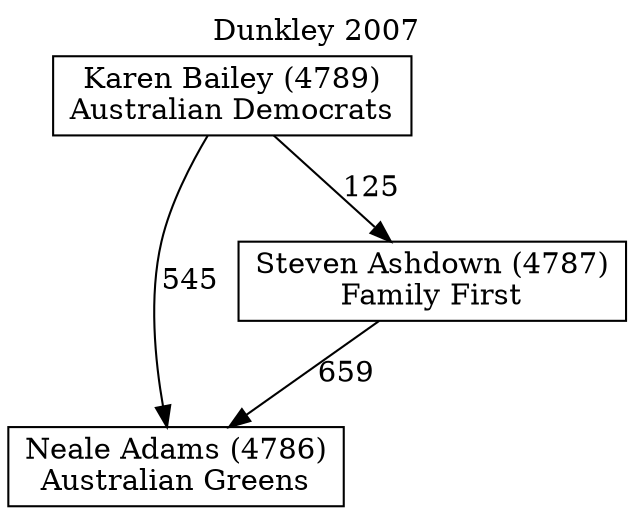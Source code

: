 // House preference flow
digraph "Neale Adams (4786)_Dunkley_2007" {
	graph [label="Dunkley 2007" labelloc=t mclimit=10]
	node [shape=box]
	"Karen Bailey (4789)" [label="Karen Bailey (4789)
Australian Democrats"]
	"Neale Adams (4786)" [label="Neale Adams (4786)
Australian Greens"]
	"Steven Ashdown (4787)" [label="Steven Ashdown (4787)
Family First"]
	"Karen Bailey (4789)" -> "Neale Adams (4786)" [label=545]
	"Karen Bailey (4789)" -> "Steven Ashdown (4787)" [label=125]
	"Steven Ashdown (4787)" -> "Neale Adams (4786)" [label=659]
}
